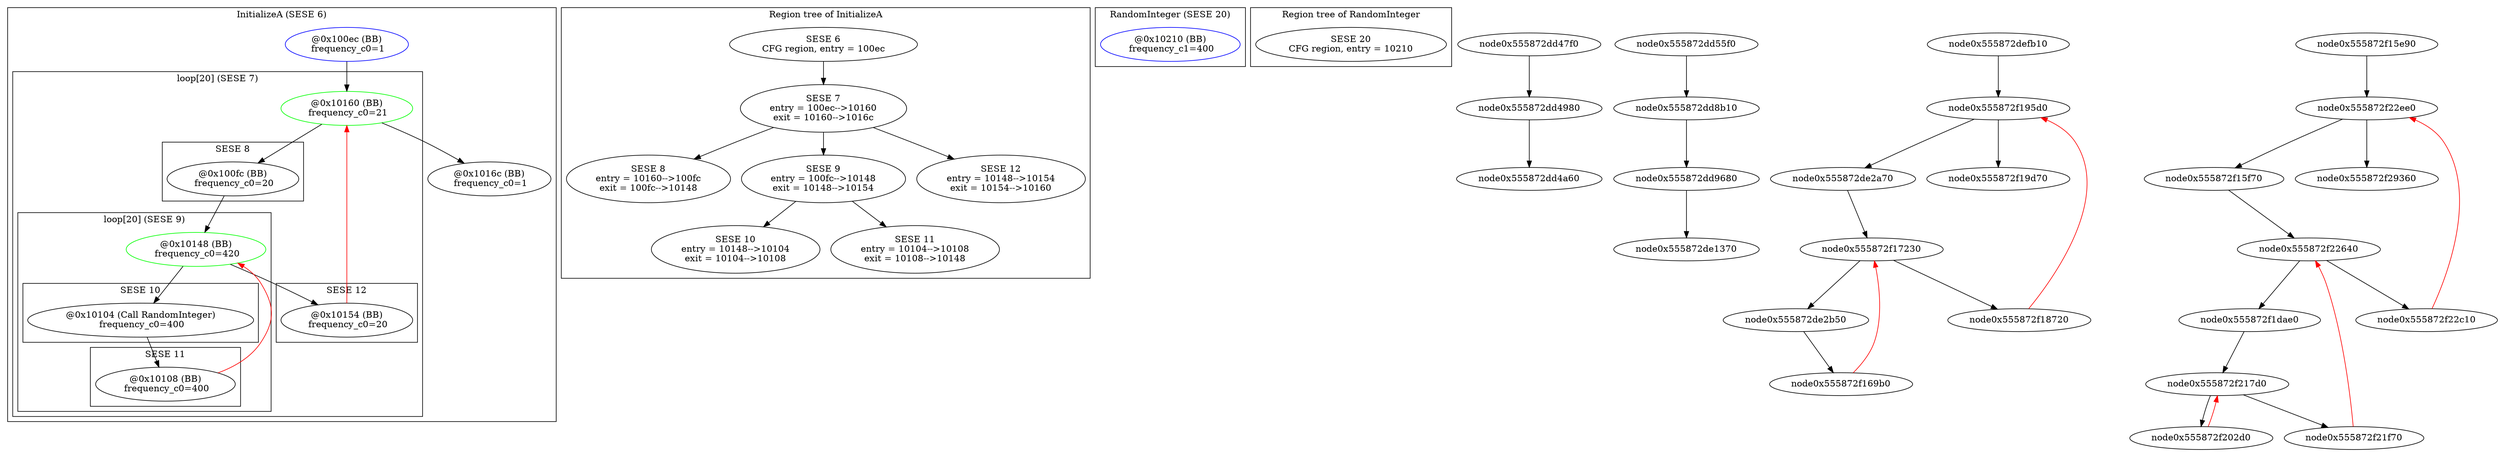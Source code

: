 digraph G {
subgraph cluster_InitializeA {
graph [label = "InitializeA (SESE 6)"];
subgraph cluster_sese_region0x555872e1bb60 {
graph [label = "loop[20] (SESE 7)"];
node0x555872de4080 [label = "@0x10160 (BB)\n frequency_c0=21\n" ,color="green"];
node0x555872de1b30 [label = "@0x100fc (BB)\n frequency_c0=20\n"];
node0x555872de45d0 [label = "@0x10148 (BB)\n frequency_c0=420\n" ,color="green"];
node0x555872de2d40 [label = "@0x10104 (Call RandomInteger)\n frequency_c0=400\n"];
node0x555872de3740 [label = "@0x10108 (BB)\n frequency_c0=400\n"];
node0x555872ded890 [label = "@0x10154 (BB)\n frequency_c0=20\n"];
subgraph cluster_sese_region0x555872e0d560 {
graph [label = "SESE 8"];
node0x555872de1b30;
};
subgraph cluster_sese_region0x555872e0dfe0 {
graph [label = "loop[20] (SESE 9)"];
node0x555872de45d0;
node0x555872de2d40;
node0x555872de3740;
subgraph cluster_sese_region0x555872e14050 {
graph [label = "SESE 10"];
node0x555872de2d40;
};
subgraph cluster_sese_region0x555872e142b0 {
graph [label = "SESE 11"];
node0x555872de3740;
};
};
subgraph cluster_sese_region0x555872e04ca0 {
graph [label = "SESE 12"];
node0x555872ded890;
};
};
node0x555872de16c0 [label = "@0x100ec (BB)\n frequency_c0=1\n" ,color="blue"];
node0x555872de1b30;
node0x555872de2d40;
node0x555872de3740;
node0x555872de45d0;
node0x555872ded890;
node0x555872de4080;
node0x555872deeb70 [label = "@0x1016c (BB)\n frequency_c0=1\n"];
}
subgraph cluster_SESERegion_of_InitializeA {
graph [label = "Region tree of InitializeA"];
region0x555872e0d6b0 [label = "SESE 6
CFG region, entry = 100ec"];
region0x555872e1bb60 [label = "SESE 7
entry = 100ec-->10160
exit = 10160-->1016c"];
region0x555872e0d560 [label = "SESE 8
entry = 10160-->100fc
exit = 100fc-->10148"];
region0x555872e0dfe0 [label = "SESE 9
entry = 100fc-->10148
exit = 10148-->10154"];
region0x555872e14050 [label = "SESE 10
entry = 10148-->10104
exit = 10104-->10108"];
region0x555872e142b0 [label = "SESE 11
entry = 10104-->10108
exit = 10108-->10148"];
region0x555872e04ca0 [label = "SESE 12
entry = 10148-->10154
exit = 10154-->10160"];
region0x555872e0d6b0 -> region0x555872e1bb60;
region0x555872e1bb60 -> region0x555872e0d560;
region0x555872e1bb60 -> region0x555872e0dfe0;
region0x555872e0dfe0 -> region0x555872e14050;
region0x555872e0dfe0 -> region0x555872e142b0;
region0x555872e1bb60 -> region0x555872e04ca0;
}
subgraph cluster_RandomInteger {
graph [label = "RandomInteger (SESE 20)"];
node0x555872f1ad10 [label = "@0x10210 (BB)\n frequency_c1=400\n" ,color="blue"];
}
subgraph cluster_SESERegion_of_RandomInteger {
graph [label = "Region tree of RandomInteger"];
region0x555872e2a810 [label = "SESE 20
CFG region, entry = 10210"];
}
node0x555872dd47f0 -> node0x555872dd4980;
node0x555872dd4980 -> node0x555872dd4a60;
node0x555872dd55f0 -> node0x555872dd8b10;
node0x555872dd8b10 -> node0x555872dd9680;
node0x555872dd9680 -> node0x555872de1370;
node0x555872de16c0 -> node0x555872de4080;
node0x555872de1b30 -> node0x555872de45d0;
node0x555872de2d40 -> node0x555872de3740;
node0x555872de3740 -> node0x555872de45d0[color="red"];
node0x555872de45d0 -> node0x555872de2d40;
node0x555872de45d0 -> node0x555872ded890;
node0x555872ded890 -> node0x555872de4080[color="red"];
node0x555872de4080 -> node0x555872de1b30;
node0x555872de4080 -> node0x555872deeb70;
node0x555872defb10 -> node0x555872f195d0;
node0x555872de2a70 -> node0x555872f17230;
node0x555872de2b50 -> node0x555872f169b0;
node0x555872f169b0 -> node0x555872f17230[color="red"];
node0x555872f17230 -> node0x555872de2b50;
node0x555872f17230 -> node0x555872f18720;
node0x555872f18720 -> node0x555872f195d0[color="red"];
node0x555872f195d0 -> node0x555872de2a70;
node0x555872f195d0 -> node0x555872f19d70;
node0x555872f15e90 -> node0x555872f22ee0;
node0x555872f15f70 -> node0x555872f22640;
node0x555872f1dae0 -> node0x555872f217d0;
node0x555872f202d0 -> node0x555872f217d0[color="red"];
node0x555872f217d0 -> node0x555872f202d0;
node0x555872f217d0 -> node0x555872f21f70;
node0x555872f21f70 -> node0x555872f22640[color="red"];
node0x555872f22640 -> node0x555872f1dae0;
node0x555872f22640 -> node0x555872f22c10;
node0x555872f22c10 -> node0x555872f22ee0[color="red"];
node0x555872f22ee0 -> node0x555872f15f70;
node0x555872f22ee0 -> node0x555872f29360;
}
